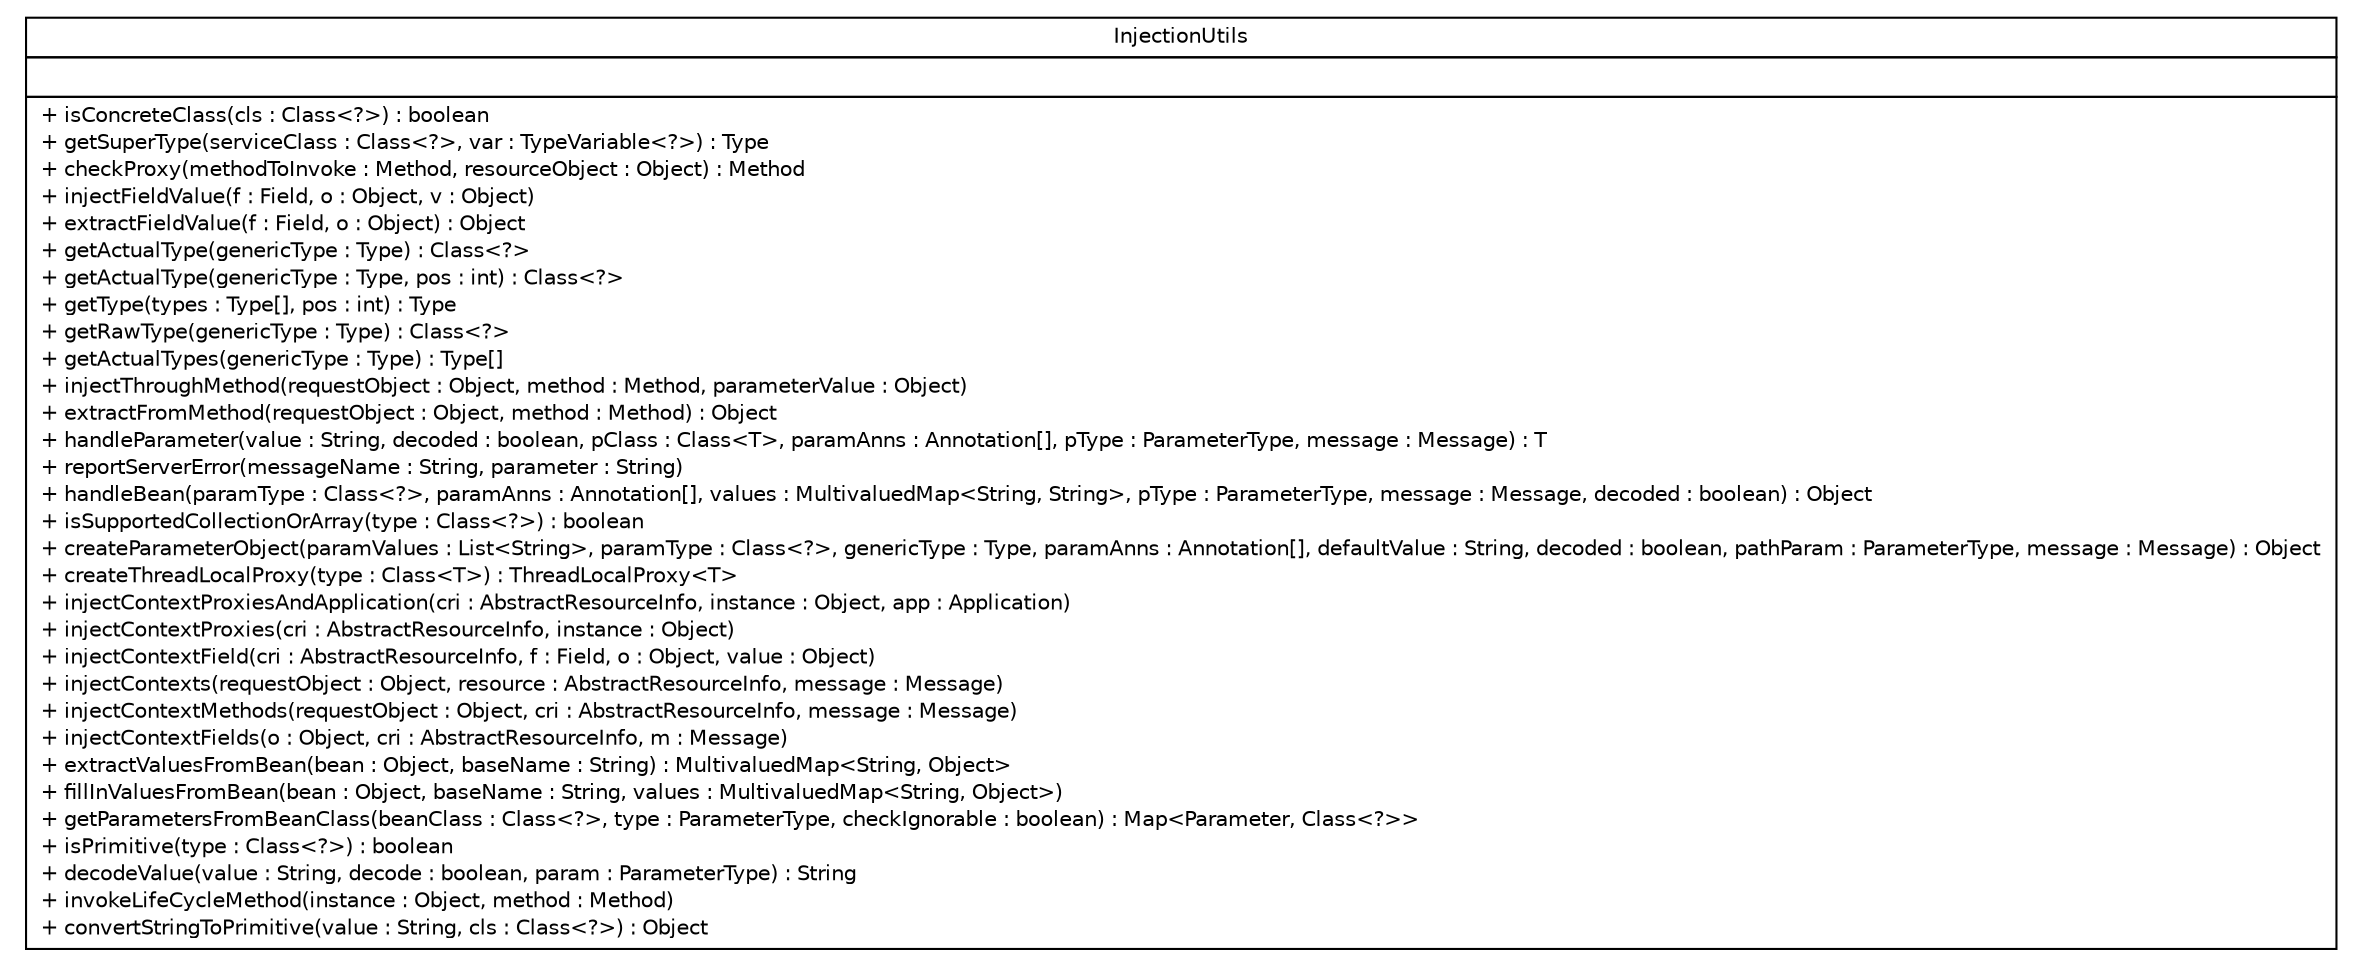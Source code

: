 #!/usr/local/bin/dot
#
# Class diagram 
# Generated by UMLGraph version 5.1 (http://www.umlgraph.org/)
#

digraph G {
	edge [fontname="Helvetica",fontsize=10,labelfontname="Helvetica",labelfontsize=10];
	node [fontname="Helvetica",fontsize=10,shape=plaintext];
	nodesep=0.25;
	ranksep=0.5;
	rankdir=LR;
	// org.apache.cxf.jaxrs.utils.InjectionUtils
	c8924 [label=<<table title="org.apache.cxf.jaxrs.utils.InjectionUtils" border="0" cellborder="1" cellspacing="0" cellpadding="2" port="p" href="./InjectionUtils.html">
		<tr><td><table border="0" cellspacing="0" cellpadding="1">
<tr><td align="center" balign="center"> InjectionUtils </td></tr>
		</table></td></tr>
		<tr><td><table border="0" cellspacing="0" cellpadding="1">
<tr><td align="left" balign="left">  </td></tr>
		</table></td></tr>
		<tr><td><table border="0" cellspacing="0" cellpadding="1">
<tr><td align="left" balign="left"> + isConcreteClass(cls : Class&lt;?&gt;) : boolean </td></tr>
<tr><td align="left" balign="left"> + getSuperType(serviceClass : Class&lt;?&gt;, var : TypeVariable&lt;?&gt;) : Type </td></tr>
<tr><td align="left" balign="left"> + checkProxy(methodToInvoke : Method, resourceObject : Object) : Method </td></tr>
<tr><td align="left" balign="left"> + injectFieldValue(f : Field, o : Object, v : Object) </td></tr>
<tr><td align="left" balign="left"> + extractFieldValue(f : Field, o : Object) : Object </td></tr>
<tr><td align="left" balign="left"> + getActualType(genericType : Type) : Class&lt;?&gt; </td></tr>
<tr><td align="left" balign="left"> + getActualType(genericType : Type, pos : int) : Class&lt;?&gt; </td></tr>
<tr><td align="left" balign="left"> + getType(types : Type[], pos : int) : Type </td></tr>
<tr><td align="left" balign="left"> + getRawType(genericType : Type) : Class&lt;?&gt; </td></tr>
<tr><td align="left" balign="left"> + getActualTypes(genericType : Type) : Type[] </td></tr>
<tr><td align="left" balign="left"> + injectThroughMethod(requestObject : Object, method : Method, parameterValue : Object) </td></tr>
<tr><td align="left" balign="left"> + extractFromMethod(requestObject : Object, method : Method) : Object </td></tr>
<tr><td align="left" balign="left"> + handleParameter(value : String, decoded : boolean, pClass : Class&lt;T&gt;, paramAnns : Annotation[], pType : ParameterType, message : Message) : T </td></tr>
<tr><td align="left" balign="left"> + reportServerError(messageName : String, parameter : String) </td></tr>
<tr><td align="left" balign="left"> + handleBean(paramType : Class&lt;?&gt;, paramAnns : Annotation[], values : MultivaluedMap&lt;String, String&gt;, pType : ParameterType, message : Message, decoded : boolean) : Object </td></tr>
<tr><td align="left" balign="left"> + isSupportedCollectionOrArray(type : Class&lt;?&gt;) : boolean </td></tr>
<tr><td align="left" balign="left"> + createParameterObject(paramValues : List&lt;String&gt;, paramType : Class&lt;?&gt;, genericType : Type, paramAnns : Annotation[], defaultValue : String, decoded : boolean, pathParam : ParameterType, message : Message) : Object </td></tr>
<tr><td align="left" balign="left"> + createThreadLocalProxy(type : Class&lt;T&gt;) : ThreadLocalProxy&lt;T&gt; </td></tr>
<tr><td align="left" balign="left"> + injectContextProxiesAndApplication(cri : AbstractResourceInfo, instance : Object, app : Application) </td></tr>
<tr><td align="left" balign="left"> + injectContextProxies(cri : AbstractResourceInfo, instance : Object) </td></tr>
<tr><td align="left" balign="left"> + injectContextField(cri : AbstractResourceInfo, f : Field, o : Object, value : Object) </td></tr>
<tr><td align="left" balign="left"> + injectContexts(requestObject : Object, resource : AbstractResourceInfo, message : Message) </td></tr>
<tr><td align="left" balign="left"> + injectContextMethods(requestObject : Object, cri : AbstractResourceInfo, message : Message) </td></tr>
<tr><td align="left" balign="left"> + injectContextFields(o : Object, cri : AbstractResourceInfo, m : Message) </td></tr>
<tr><td align="left" balign="left"> + extractValuesFromBean(bean : Object, baseName : String) : MultivaluedMap&lt;String, Object&gt; </td></tr>
<tr><td align="left" balign="left"> + fillInValuesFromBean(bean : Object, baseName : String, values : MultivaluedMap&lt;String, Object&gt;) </td></tr>
<tr><td align="left" balign="left"> + getParametersFromBeanClass(beanClass : Class&lt;?&gt;, type : ParameterType, checkIgnorable : boolean) : Map&lt;Parameter, Class&lt;?&gt;&gt; </td></tr>
<tr><td align="left" balign="left"> + isPrimitive(type : Class&lt;?&gt;) : boolean </td></tr>
<tr><td align="left" balign="left"> + decodeValue(value : String, decode : boolean, param : ParameterType) : String </td></tr>
<tr><td align="left" balign="left"> + invokeLifeCycleMethod(instance : Object, method : Method) </td></tr>
<tr><td align="left" balign="left"> + convertStringToPrimitive(value : String, cls : Class&lt;?&gt;) : Object </td></tr>
		</table></td></tr>
		</table>>, fontname="Helvetica", fontcolor="black", fontsize=10.0];
}

